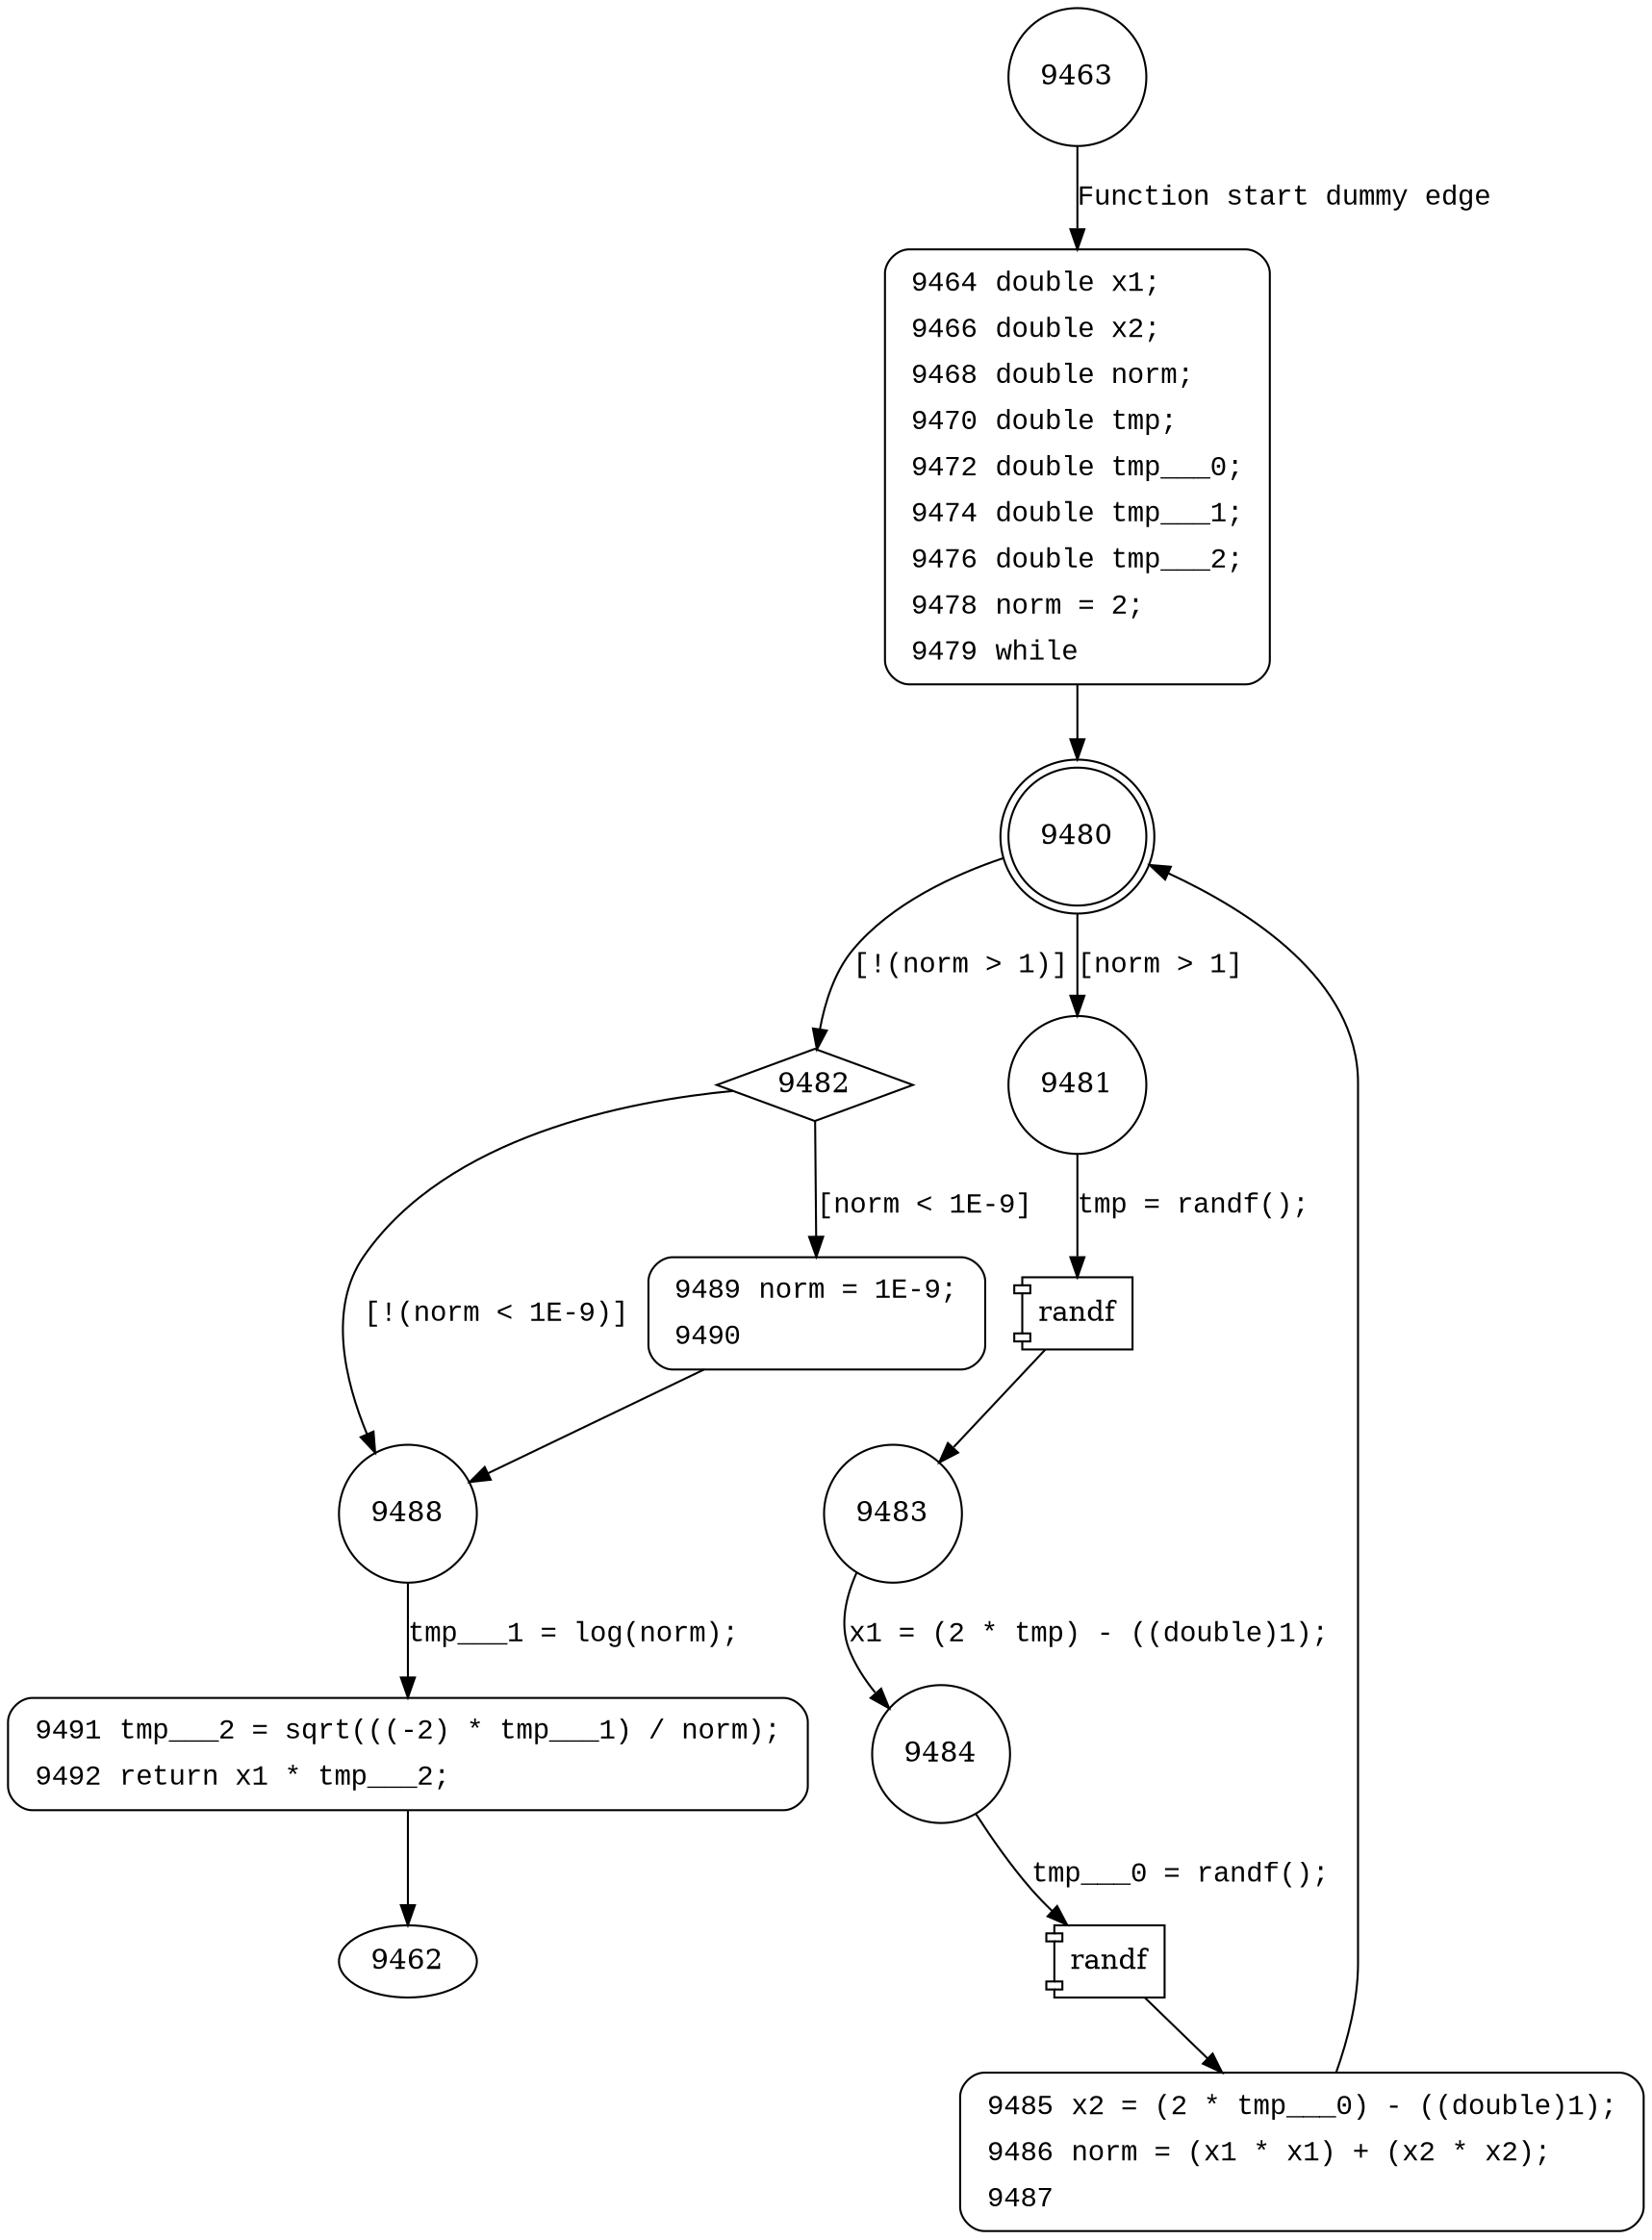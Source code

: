 digraph randg {
9463 [shape="circle"]
9464 [shape="circle"]
9480 [shape="doublecircle"]
9482 [shape="diamond"]
9481 [shape="circle"]
9483 [shape="circle"]
9484 [shape="circle"]
9485 [shape="circle"]
9488 [shape="circle"]
9489 [shape="circle"]
9491 [shape="circle"]
9464 [style="filled,bold" penwidth="1" fillcolor="white" fontname="Courier New" shape="Mrecord" label=<<table border="0" cellborder="0" cellpadding="3" bgcolor="white"><tr><td align="right">9464</td><td align="left">double x1;</td></tr><tr><td align="right">9466</td><td align="left">double x2;</td></tr><tr><td align="right">9468</td><td align="left">double norm;</td></tr><tr><td align="right">9470</td><td align="left">double tmp;</td></tr><tr><td align="right">9472</td><td align="left">double tmp___0;</td></tr><tr><td align="right">9474</td><td align="left">double tmp___1;</td></tr><tr><td align="right">9476</td><td align="left">double tmp___2;</td></tr><tr><td align="right">9478</td><td align="left">norm = 2;</td></tr><tr><td align="right">9479</td><td align="left">while</td></tr></table>>]
9464 -> 9480[label=""]
9485 [style="filled,bold" penwidth="1" fillcolor="white" fontname="Courier New" shape="Mrecord" label=<<table border="0" cellborder="0" cellpadding="3" bgcolor="white"><tr><td align="right">9485</td><td align="left">x2 = (2 * tmp___0) - ((double)1);</td></tr><tr><td align="right">9486</td><td align="left">norm = (x1 * x1) + (x2 * x2);</td></tr><tr><td align="right">9487</td><td align="left"></td></tr></table>>]
9485 -> 9480[label=""]
9489 [style="filled,bold" penwidth="1" fillcolor="white" fontname="Courier New" shape="Mrecord" label=<<table border="0" cellborder="0" cellpadding="3" bgcolor="white"><tr><td align="right">9489</td><td align="left">norm = 1E-9;</td></tr><tr><td align="right">9490</td><td align="left"></td></tr></table>>]
9489 -> 9488[label=""]
9491 [style="filled,bold" penwidth="1" fillcolor="white" fontname="Courier New" shape="Mrecord" label=<<table border="0" cellborder="0" cellpadding="3" bgcolor="white"><tr><td align="right">9491</td><td align="left">tmp___2 = sqrt(((-2) * tmp___1) / norm);</td></tr><tr><td align="right">9492</td><td align="left">return x1 * tmp___2;</td></tr></table>>]
9491 -> 9462[label=""]
9463 -> 9464 [label="Function start dummy edge" fontname="Courier New"]
9480 -> 9482 [label="[!(norm > 1)]" fontname="Courier New"]
9480 -> 9481 [label="[norm > 1]" fontname="Courier New"]
100417 [shape="component" label="randf"]
9481 -> 100417 [label="tmp = randf();" fontname="Courier New"]
100417 -> 9483 [label="" fontname="Courier New"]
100418 [shape="component" label="randf"]
9484 -> 100418 [label="tmp___0 = randf();" fontname="Courier New"]
100418 -> 9485 [label="" fontname="Courier New"]
9482 -> 9488 [label="[!(norm < 1E-9)]" fontname="Courier New"]
9482 -> 9489 [label="[norm < 1E-9]" fontname="Courier New"]
9488 -> 9491 [label="tmp___1 = log(norm);" fontname="Courier New"]
9483 -> 9484 [label="x1 = (2 * tmp) - ((double)1);" fontname="Courier New"]
}